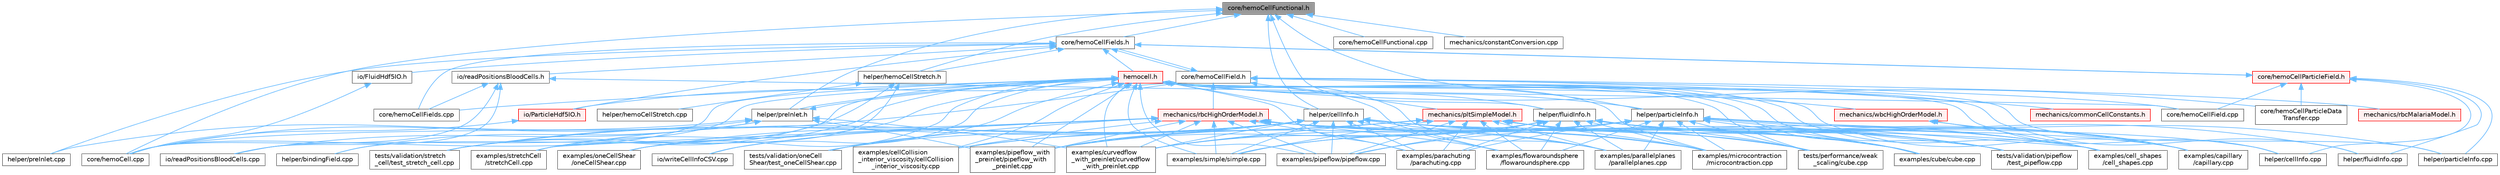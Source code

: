 digraph "core/hemoCellFunctional.h"
{
 // LATEX_PDF_SIZE
  bgcolor="transparent";
  edge [fontname=Helvetica,fontsize=10,labelfontname=Helvetica,labelfontsize=10];
  node [fontname=Helvetica,fontsize=10,shape=box,height=0.2,width=0.4];
  Node1 [id="Node000001",label="core/hemoCellFunctional.h",height=0.2,width=0.4,color="gray40", fillcolor="grey60", style="filled", fontcolor="black",tooltip=" "];
  Node1 -> Node2 [id="edge1_Node000001_Node000002",dir="back",color="steelblue1",style="solid",tooltip=" "];
  Node2 [id="Node000002",label="core/hemoCell.cpp",height=0.2,width=0.4,color="grey40", fillcolor="white", style="filled",URL="$hemoCell_8cpp.html",tooltip=" "];
  Node1 -> Node3 [id="edge2_Node000001_Node000003",dir="back",color="steelblue1",style="solid",tooltip=" "];
  Node3 [id="Node000003",label="core/hemoCellFields.h",height=0.2,width=0.4,color="grey40", fillcolor="white", style="filled",URL="$hemoCellFields_8h.html",tooltip=" "];
  Node3 -> Node4 [id="edge3_Node000003_Node000004",dir="back",color="steelblue1",style="solid",tooltip=" "];
  Node4 [id="Node000004",label="core/hemoCellField.h",height=0.2,width=0.4,color="grey40", fillcolor="white", style="filled",URL="$hemoCellField_8h.html",tooltip=" "];
  Node4 -> Node2 [id="edge4_Node000004_Node000002",dir="back",color="steelblue1",style="solid",tooltip=" "];
  Node4 -> Node5 [id="edge5_Node000004_Node000005",dir="back",color="steelblue1",style="solid",tooltip=" "];
  Node5 [id="Node000005",label="core/hemoCellField.cpp",height=0.2,width=0.4,color="grey40", fillcolor="white", style="filled",URL="$hemoCellField_8cpp.html",tooltip=" "];
  Node4 -> Node3 [id="edge6_Node000004_Node000003",dir="back",color="steelblue1",style="solid",tooltip=" "];
  Node4 -> Node6 [id="edge7_Node000004_Node000006",dir="back",color="steelblue1",style="solid",tooltip=" "];
  Node6 [id="Node000006",label="io/ParticleHdf5IO.h",height=0.2,width=0.4,color="red", fillcolor="#FFF0F0", style="filled",URL="$ParticleHdf5IO_8h.html",tooltip=" "];
  Node6 -> Node2 [id="edge8_Node000006_Node000002",dir="back",color="steelblue1",style="solid",tooltip=" "];
  Node4 -> Node8 [id="edge9_Node000004_Node000008",dir="back",color="steelblue1",style="solid",tooltip=" "];
  Node8 [id="Node000008",label="mechanics/commonCellConstants.h",height=0.2,width=0.4,color="red", fillcolor="#FFF0F0", style="filled",URL="$commonCellConstants_8h.html",tooltip=" "];
  Node4 -> Node55 [id="edge10_Node000004_Node000055",dir="back",color="steelblue1",style="solid",tooltip=" "];
  Node55 [id="Node000055",label="mechanics/pltSimpleModel.h",height=0.2,width=0.4,color="red", fillcolor="#FFF0F0", style="filled",URL="$pltSimpleModel_8h.html",tooltip=" "];
  Node55 -> Node16 [id="edge11_Node000055_Node000016",dir="back",color="steelblue1",style="solid",tooltip=" "];
  Node16 [id="Node000016",label="examples/capillary\l/capillary.cpp",height=0.2,width=0.4,color="grey40", fillcolor="white", style="filled",URL="$capillary_8cpp.html",tooltip=" "];
  Node55 -> Node19 [id="edge12_Node000055_Node000019",dir="back",color="steelblue1",style="solid",tooltip=" "];
  Node19 [id="Node000019",label="examples/cellCollision\l_interior_viscosity/cellCollision\l_interior_viscosity.cpp",height=0.2,width=0.4,color="grey40", fillcolor="white", style="filled",URL="$cellCollision__interior__viscosity_8cpp.html",tooltip=" "];
  Node55 -> Node20 [id="edge13_Node000055_Node000020",dir="back",color="steelblue1",style="solid",tooltip=" "];
  Node20 [id="Node000020",label="examples/cell_shapes\l/cell_shapes.cpp",height=0.2,width=0.4,color="grey40", fillcolor="white", style="filled",URL="$cell__shapes_8cpp.html",tooltip=" "];
  Node55 -> Node21 [id="edge14_Node000055_Node000021",dir="back",color="steelblue1",style="solid",tooltip=" "];
  Node21 [id="Node000021",label="examples/cube/cube.cpp",height=0.2,width=0.4,color="grey40", fillcolor="white", style="filled",URL="$examples_2cube_2cube_8cpp.html",tooltip=" "];
  Node55 -> Node22 [id="edge15_Node000055_Node000022",dir="back",color="steelblue1",style="solid",tooltip=" "];
  Node22 [id="Node000022",label="examples/curvedflow\l_with_preinlet/curvedflow\l_with_preinlet.cpp",height=0.2,width=0.4,color="grey40", fillcolor="white", style="filled",URL="$curvedflow__with__preinlet_8cpp.html",tooltip=" "];
  Node55 -> Node23 [id="edge16_Node000055_Node000023",dir="back",color="steelblue1",style="solid",tooltip=" "];
  Node23 [id="Node000023",label="examples/flowaroundsphere\l/flowaroundsphere.cpp",height=0.2,width=0.4,color="grey40", fillcolor="white", style="filled",URL="$flowaroundsphere_8cpp.html",tooltip=" "];
  Node55 -> Node24 [id="edge17_Node000055_Node000024",dir="back",color="steelblue1",style="solid",tooltip=" "];
  Node24 [id="Node000024",label="examples/microcontraction\l/microcontraction.cpp",height=0.2,width=0.4,color="grey40", fillcolor="white", style="filled",URL="$microcontraction_8cpp.html",tooltip=" "];
  Node55 -> Node26 [id="edge18_Node000055_Node000026",dir="back",color="steelblue1",style="solid",tooltip=" "];
  Node26 [id="Node000026",label="examples/parachuting\l/parachuting.cpp",height=0.2,width=0.4,color="grey40", fillcolor="white", style="filled",URL="$parachuting_8cpp.html",tooltip=" "];
  Node55 -> Node27 [id="edge19_Node000055_Node000027",dir="back",color="steelblue1",style="solid",tooltip=" "];
  Node27 [id="Node000027",label="examples/parallelplanes\l/parallelplanes.cpp",height=0.2,width=0.4,color="grey40", fillcolor="white", style="filled",URL="$parallelplanes_8cpp.html",tooltip=" "];
  Node55 -> Node28 [id="edge20_Node000055_Node000028",dir="back",color="steelblue1",style="solid",tooltip=" "];
  Node28 [id="Node000028",label="examples/pipeflow/pipeflow.cpp",height=0.2,width=0.4,color="grey40", fillcolor="white", style="filled",URL="$pipeflow_8cpp.html",tooltip=" "];
  Node55 -> Node29 [id="edge21_Node000055_Node000029",dir="back",color="steelblue1",style="solid",tooltip=" "];
  Node29 [id="Node000029",label="examples/pipeflow_with\l_preinlet/pipeflow_with\l_preinlet.cpp",height=0.2,width=0.4,color="grey40", fillcolor="white", style="filled",URL="$pipeflow__with__preinlet_8cpp.html",tooltip=" "];
  Node55 -> Node30 [id="edge22_Node000055_Node000030",dir="back",color="steelblue1",style="solid",tooltip=" "];
  Node30 [id="Node000030",label="examples/simple/simple.cpp",height=0.2,width=0.4,color="grey40", fillcolor="white", style="filled",URL="$simple_8cpp.html",tooltip=" "];
  Node55 -> Node36 [id="edge23_Node000055_Node000036",dir="back",color="steelblue1",style="solid",tooltip=" "];
  Node36 [id="Node000036",label="tests/performance/weak\l_scaling/cube.cpp",height=0.2,width=0.4,color="grey40", fillcolor="white", style="filled",URL="$tests_2performance_2weak__scaling_2cube_8cpp.html",tooltip=" "];
  Node55 -> Node38 [id="edge24_Node000055_Node000038",dir="back",color="steelblue1",style="solid",tooltip=" "];
  Node38 [id="Node000038",label="tests/validation/pipeflow\l/test_pipeflow.cpp",height=0.2,width=0.4,color="grey40", fillcolor="white", style="filled",URL="$test__pipeflow_8cpp.html",tooltip=" "];
  Node4 -> Node57 [id="edge25_Node000004_Node000057",dir="back",color="steelblue1",style="solid",tooltip=" "];
  Node57 [id="Node000057",label="mechanics/rbcHighOrderModel.h",height=0.2,width=0.4,color="red", fillcolor="#FFF0F0", style="filled",URL="$rbcHighOrderModel_8h.html",tooltip=" "];
  Node57 -> Node19 [id="edge26_Node000057_Node000019",dir="back",color="steelblue1",style="solid",tooltip=" "];
  Node57 -> Node20 [id="edge27_Node000057_Node000020",dir="back",color="steelblue1",style="solid",tooltip=" "];
  Node57 -> Node21 [id="edge28_Node000057_Node000021",dir="back",color="steelblue1",style="solid",tooltip=" "];
  Node57 -> Node22 [id="edge29_Node000057_Node000022",dir="back",color="steelblue1",style="solid",tooltip=" "];
  Node57 -> Node23 [id="edge30_Node000057_Node000023",dir="back",color="steelblue1",style="solid",tooltip=" "];
  Node57 -> Node24 [id="edge31_Node000057_Node000024",dir="back",color="steelblue1",style="solid",tooltip=" "];
  Node57 -> Node25 [id="edge32_Node000057_Node000025",dir="back",color="steelblue1",style="solid",tooltip=" "];
  Node25 [id="Node000025",label="examples/oneCellShear\l/oneCellShear.cpp",height=0.2,width=0.4,color="grey40", fillcolor="white", style="filled",URL="$oneCellShear_8cpp.html",tooltip=" "];
  Node57 -> Node26 [id="edge33_Node000057_Node000026",dir="back",color="steelblue1",style="solid",tooltip=" "];
  Node57 -> Node27 [id="edge34_Node000057_Node000027",dir="back",color="steelblue1",style="solid",tooltip=" "];
  Node57 -> Node28 [id="edge35_Node000057_Node000028",dir="back",color="steelblue1",style="solid",tooltip=" "];
  Node57 -> Node29 [id="edge36_Node000057_Node000029",dir="back",color="steelblue1",style="solid",tooltip=" "];
  Node57 -> Node30 [id="edge37_Node000057_Node000030",dir="back",color="steelblue1",style="solid",tooltip=" "];
  Node57 -> Node31 [id="edge38_Node000057_Node000031",dir="back",color="steelblue1",style="solid",tooltip=" "];
  Node31 [id="Node000031",label="examples/stretchCell\l/stretchCell.cpp",height=0.2,width=0.4,color="grey40", fillcolor="white", style="filled",URL="$stretchCell_8cpp.html",tooltip=" "];
  Node57 -> Node36 [id="edge39_Node000057_Node000036",dir="back",color="steelblue1",style="solid",tooltip=" "];
  Node57 -> Node37 [id="edge40_Node000057_Node000037",dir="back",color="steelblue1",style="solid",tooltip=" "];
  Node37 [id="Node000037",label="tests/validation/oneCell\lShear/test_oneCellShear.cpp",height=0.2,width=0.4,color="grey40", fillcolor="white", style="filled",URL="$test__oneCellShear_8cpp.html",tooltip=" "];
  Node57 -> Node38 [id="edge41_Node000057_Node000038",dir="back",color="steelblue1",style="solid",tooltip=" "];
  Node57 -> Node39 [id="edge42_Node000057_Node000039",dir="back",color="steelblue1",style="solid",tooltip=" "];
  Node39 [id="Node000039",label="tests/validation/stretch\l_cell/test_stretch_cell.cpp",height=0.2,width=0.4,color="grey40", fillcolor="white", style="filled",URL="$test__stretch__cell_8cpp.html",tooltip=" "];
  Node4 -> Node59 [id="edge43_Node000004_Node000059",dir="back",color="steelblue1",style="solid",tooltip=" "];
  Node59 [id="Node000059",label="mechanics/rbcMalariaModel.h",height=0.2,width=0.4,color="red", fillcolor="#FFF0F0", style="filled",URL="$rbcMalariaModel_8h.html",tooltip=" "];
  Node4 -> Node61 [id="edge44_Node000004_Node000061",dir="back",color="steelblue1",style="solid",tooltip=" "];
  Node61 [id="Node000061",label="mechanics/wbcHighOrderModel.h",height=0.2,width=0.4,color="red", fillcolor="#FFF0F0", style="filled",URL="$wbcHighOrderModel_8h.html",tooltip=" "];
  Node61 -> Node16 [id="edge45_Node000061_Node000016",dir="back",color="steelblue1",style="solid",tooltip=" "];
  Node61 -> Node20 [id="edge46_Node000061_Node000020",dir="back",color="steelblue1",style="solid",tooltip=" "];
  Node3 -> Node11 [id="edge47_Node000003_Node000011",dir="back",color="steelblue1",style="solid",tooltip=" "];
  Node11 [id="Node000011",label="core/hemoCellFields.cpp",height=0.2,width=0.4,color="grey40", fillcolor="white", style="filled",URL="$hemoCellFields_8cpp.html",tooltip=" "];
  Node3 -> Node64 [id="edge48_Node000003_Node000064",dir="back",color="steelblue1",style="solid",tooltip=" "];
  Node64 [id="Node000064",label="core/hemoCellParticleField.h",height=0.2,width=0.4,color="red", fillcolor="#FFF0F0", style="filled",URL="$hemoCellParticleField_8h.html",tooltip=" "];
  Node64 -> Node5 [id="edge49_Node000064_Node000005",dir="back",color="steelblue1",style="solid",tooltip=" "];
  Node64 -> Node3 [id="edge50_Node000064_Node000003",dir="back",color="steelblue1",style="solid",tooltip=" "];
  Node64 -> Node12 [id="edge51_Node000064_Node000012",dir="back",color="steelblue1",style="solid",tooltip=" "];
  Node12 [id="Node000012",label="core/hemoCellParticleData\lTransfer.cpp",height=0.2,width=0.4,color="grey40", fillcolor="white", style="filled",URL="$hemoCellParticleDataTransfer_8cpp.html",tooltip=" "];
  Node64 -> Node33 [id="edge52_Node000064_Node000033",dir="back",color="steelblue1",style="solid",tooltip=" "];
  Node33 [id="Node000033",label="helper/cellInfo.cpp",height=0.2,width=0.4,color="grey40", fillcolor="white", style="filled",URL="$cellInfo_8cpp.html",tooltip=" "];
  Node64 -> Node40 [id="edge53_Node000064_Node000040",dir="back",color="steelblue1",style="solid",tooltip=" "];
  Node40 [id="Node000040",label="helper/fluidInfo.cpp",height=0.2,width=0.4,color="grey40", fillcolor="white", style="filled",URL="$fluidInfo_8cpp.html",tooltip=" "];
  Node64 -> Node46 [id="edge54_Node000064_Node000046",dir="back",color="steelblue1",style="solid",tooltip=" "];
  Node46 [id="Node000046",label="helper/particleInfo.cpp",height=0.2,width=0.4,color="grey40", fillcolor="white", style="filled",URL="$particleInfo_8cpp.html",tooltip=" "];
  Node3 -> Node68 [id="edge55_Node000003_Node000068",dir="back",color="steelblue1",style="solid",tooltip=" "];
  Node68 [id="Node000068",label="helper/hemoCellStretch.h",height=0.2,width=0.4,color="grey40", fillcolor="white", style="filled",URL="$hemoCellStretch_8h.html",tooltip=" "];
  Node68 -> Node31 [id="edge56_Node000068_Node000031",dir="back",color="steelblue1",style="solid",tooltip=" "];
  Node68 -> Node69 [id="edge57_Node000068_Node000069",dir="back",color="steelblue1",style="solid",tooltip=" "];
  Node69 [id="Node000069",label="helper/hemoCellStretch.cpp",height=0.2,width=0.4,color="grey40", fillcolor="white", style="filled",URL="$hemoCellStretch_8cpp.html",tooltip=" "];
  Node68 -> Node39 [id="edge58_Node000068_Node000039",dir="back",color="steelblue1",style="solid",tooltip=" "];
  Node3 -> Node49 [id="edge59_Node000003_Node000049",dir="back",color="steelblue1",style="solid",tooltip=" "];
  Node49 [id="Node000049",label="helper/preInlet.cpp",height=0.2,width=0.4,color="grey40", fillcolor="white", style="filled",URL="$preInlet_8cpp.html",tooltip=" "];
  Node3 -> Node10 [id="edge60_Node000003_Node000010",dir="back",color="steelblue1",style="solid",tooltip=" "];
  Node10 [id="Node000010",label="hemocell.h",height=0.2,width=0.4,color="red", fillcolor="#FFF0F0", style="filled",URL="$hemocell_8h.html",tooltip=" "];
  Node10 -> Node2 [id="edge61_Node000010_Node000002",dir="back",color="steelblue1",style="solid",tooltip=" "];
  Node10 -> Node11 [id="edge62_Node000010_Node000011",dir="back",color="steelblue1",style="solid",tooltip=" "];
  Node10 -> Node12 [id="edge63_Node000010_Node000012",dir="back",color="steelblue1",style="solid",tooltip=" "];
  Node10 -> Node16 [id="edge64_Node000010_Node000016",dir="back",color="steelblue1",style="solid",tooltip=" "];
  Node10 -> Node19 [id="edge65_Node000010_Node000019",dir="back",color="steelblue1",style="solid",tooltip=" "];
  Node10 -> Node20 [id="edge66_Node000010_Node000020",dir="back",color="steelblue1",style="solid",tooltip=" "];
  Node10 -> Node21 [id="edge67_Node000010_Node000021",dir="back",color="steelblue1",style="solid",tooltip=" "];
  Node10 -> Node22 [id="edge68_Node000010_Node000022",dir="back",color="steelblue1",style="solid",tooltip=" "];
  Node10 -> Node23 [id="edge69_Node000010_Node000023",dir="back",color="steelblue1",style="solid",tooltip=" "];
  Node10 -> Node24 [id="edge70_Node000010_Node000024",dir="back",color="steelblue1",style="solid",tooltip=" "];
  Node10 -> Node25 [id="edge71_Node000010_Node000025",dir="back",color="steelblue1",style="solid",tooltip=" "];
  Node10 -> Node26 [id="edge72_Node000010_Node000026",dir="back",color="steelblue1",style="solid",tooltip=" "];
  Node10 -> Node27 [id="edge73_Node000010_Node000027",dir="back",color="steelblue1",style="solid",tooltip=" "];
  Node10 -> Node28 [id="edge74_Node000010_Node000028",dir="back",color="steelblue1",style="solid",tooltip=" "];
  Node10 -> Node29 [id="edge75_Node000010_Node000029",dir="back",color="steelblue1",style="solid",tooltip=" "];
  Node10 -> Node30 [id="edge76_Node000010_Node000030",dir="back",color="steelblue1",style="solid",tooltip=" "];
  Node10 -> Node31 [id="edge77_Node000010_Node000031",dir="back",color="steelblue1",style="solid",tooltip=" "];
  Node10 -> Node32 [id="edge78_Node000010_Node000032",dir="back",color="steelblue1",style="solid",tooltip=" "];
  Node32 [id="Node000032",label="helper/bindingField.cpp",height=0.2,width=0.4,color="grey40", fillcolor="white", style="filled",URL="$bindingField_8cpp.html",tooltip=" "];
  Node10 -> Node33 [id="edge79_Node000010_Node000033",dir="back",color="steelblue1",style="solid",tooltip=" "];
  Node10 -> Node34 [id="edge80_Node000010_Node000034",dir="back",color="steelblue1",style="solid",tooltip=" "];
  Node34 [id="Node000034",label="helper/cellInfo.h",height=0.2,width=0.4,color="grey40", fillcolor="white", style="filled",URL="$cellInfo_8h.html",tooltip=" "];
  Node34 -> Node16 [id="edge81_Node000034_Node000016",dir="back",color="steelblue1",style="solid",tooltip=" "];
  Node34 -> Node19 [id="edge82_Node000034_Node000019",dir="back",color="steelblue1",style="solid",tooltip=" "];
  Node34 -> Node20 [id="edge83_Node000034_Node000020",dir="back",color="steelblue1",style="solid",tooltip=" "];
  Node34 -> Node21 [id="edge84_Node000034_Node000021",dir="back",color="steelblue1",style="solid",tooltip=" "];
  Node34 -> Node22 [id="edge85_Node000034_Node000022",dir="back",color="steelblue1",style="solid",tooltip=" "];
  Node34 -> Node23 [id="edge86_Node000034_Node000023",dir="back",color="steelblue1",style="solid",tooltip=" "];
  Node34 -> Node24 [id="edge87_Node000034_Node000024",dir="back",color="steelblue1",style="solid",tooltip=" "];
  Node34 -> Node25 [id="edge88_Node000034_Node000025",dir="back",color="steelblue1",style="solid",tooltip=" "];
  Node34 -> Node26 [id="edge89_Node000034_Node000026",dir="back",color="steelblue1",style="solid",tooltip=" "];
  Node34 -> Node27 [id="edge90_Node000034_Node000027",dir="back",color="steelblue1",style="solid",tooltip=" "];
  Node34 -> Node28 [id="edge91_Node000034_Node000028",dir="back",color="steelblue1",style="solid",tooltip=" "];
  Node34 -> Node29 [id="edge92_Node000034_Node000029",dir="back",color="steelblue1",style="solid",tooltip=" "];
  Node34 -> Node30 [id="edge93_Node000034_Node000030",dir="back",color="steelblue1",style="solid",tooltip=" "];
  Node34 -> Node31 [id="edge94_Node000034_Node000031",dir="back",color="steelblue1",style="solid",tooltip=" "];
  Node34 -> Node33 [id="edge95_Node000034_Node000033",dir="back",color="steelblue1",style="solid",tooltip=" "];
  Node34 -> Node35 [id="edge96_Node000034_Node000035",dir="back",color="steelblue1",style="solid",tooltip=" "];
  Node35 [id="Node000035",label="io/writeCellInfoCSV.cpp",height=0.2,width=0.4,color="grey40", fillcolor="white", style="filled",URL="$writeCellInfoCSV_8cpp.html",tooltip=" "];
  Node34 -> Node36 [id="edge97_Node000034_Node000036",dir="back",color="steelblue1",style="solid",tooltip=" "];
  Node34 -> Node37 [id="edge98_Node000034_Node000037",dir="back",color="steelblue1",style="solid",tooltip=" "];
  Node34 -> Node38 [id="edge99_Node000034_Node000038",dir="back",color="steelblue1",style="solid",tooltip=" "];
  Node34 -> Node39 [id="edge100_Node000034_Node000039",dir="back",color="steelblue1",style="solid",tooltip=" "];
  Node10 -> Node40 [id="edge101_Node000010_Node000040",dir="back",color="steelblue1",style="solid",tooltip=" "];
  Node10 -> Node41 [id="edge102_Node000010_Node000041",dir="back",color="steelblue1",style="solid",tooltip=" "];
  Node41 [id="Node000041",label="helper/fluidInfo.h",height=0.2,width=0.4,color="grey40", fillcolor="white", style="filled",URL="$fluidInfo_8h.html",tooltip=" "];
  Node41 -> Node16 [id="edge103_Node000041_Node000016",dir="back",color="steelblue1",style="solid",tooltip=" "];
  Node41 -> Node20 [id="edge104_Node000041_Node000020",dir="back",color="steelblue1",style="solid",tooltip=" "];
  Node41 -> Node21 [id="edge105_Node000041_Node000021",dir="back",color="steelblue1",style="solid",tooltip=" "];
  Node41 -> Node22 [id="edge106_Node000041_Node000022",dir="back",color="steelblue1",style="solid",tooltip=" "];
  Node41 -> Node23 [id="edge107_Node000041_Node000023",dir="back",color="steelblue1",style="solid",tooltip=" "];
  Node41 -> Node24 [id="edge108_Node000041_Node000024",dir="back",color="steelblue1",style="solid",tooltip=" "];
  Node41 -> Node26 [id="edge109_Node000041_Node000026",dir="back",color="steelblue1",style="solid",tooltip=" "];
  Node41 -> Node27 [id="edge110_Node000041_Node000027",dir="back",color="steelblue1",style="solid",tooltip=" "];
  Node41 -> Node28 [id="edge111_Node000041_Node000028",dir="back",color="steelblue1",style="solid",tooltip=" "];
  Node41 -> Node29 [id="edge112_Node000041_Node000029",dir="back",color="steelblue1",style="solid",tooltip=" "];
  Node41 -> Node30 [id="edge113_Node000041_Node000030",dir="back",color="steelblue1",style="solid",tooltip=" "];
  Node41 -> Node40 [id="edge114_Node000041_Node000040",dir="back",color="steelblue1",style="solid",tooltip=" "];
  Node41 -> Node36 [id="edge115_Node000041_Node000036",dir="back",color="steelblue1",style="solid",tooltip=" "];
  Node41 -> Node38 [id="edge116_Node000041_Node000038",dir="back",color="steelblue1",style="solid",tooltip=" "];
  Node10 -> Node46 [id="edge117_Node000010_Node000046",dir="back",color="steelblue1",style="solid",tooltip=" "];
  Node10 -> Node47 [id="edge118_Node000010_Node000047",dir="back",color="steelblue1",style="solid",tooltip=" "];
  Node47 [id="Node000047",label="helper/particleInfo.h",height=0.2,width=0.4,color="grey40", fillcolor="white", style="filled",URL="$particleInfo_8h.html",tooltip=" "];
  Node47 -> Node16 [id="edge119_Node000047_Node000016",dir="back",color="steelblue1",style="solid",tooltip=" "];
  Node47 -> Node20 [id="edge120_Node000047_Node000020",dir="back",color="steelblue1",style="solid",tooltip=" "];
  Node47 -> Node21 [id="edge121_Node000047_Node000021",dir="back",color="steelblue1",style="solid",tooltip=" "];
  Node47 -> Node22 [id="edge122_Node000047_Node000022",dir="back",color="steelblue1",style="solid",tooltip=" "];
  Node47 -> Node23 [id="edge123_Node000047_Node000023",dir="back",color="steelblue1",style="solid",tooltip=" "];
  Node47 -> Node24 [id="edge124_Node000047_Node000024",dir="back",color="steelblue1",style="solid",tooltip=" "];
  Node47 -> Node26 [id="edge125_Node000047_Node000026",dir="back",color="steelblue1",style="solid",tooltip=" "];
  Node47 -> Node27 [id="edge126_Node000047_Node000027",dir="back",color="steelblue1",style="solid",tooltip=" "];
  Node47 -> Node28 [id="edge127_Node000047_Node000028",dir="back",color="steelblue1",style="solid",tooltip=" "];
  Node47 -> Node29 [id="edge128_Node000047_Node000029",dir="back",color="steelblue1",style="solid",tooltip=" "];
  Node47 -> Node30 [id="edge129_Node000047_Node000030",dir="back",color="steelblue1",style="solid",tooltip=" "];
  Node47 -> Node46 [id="edge130_Node000047_Node000046",dir="back",color="steelblue1",style="solid",tooltip=" "];
  Node47 -> Node36 [id="edge131_Node000047_Node000036",dir="back",color="steelblue1",style="solid",tooltip=" "];
  Node47 -> Node38 [id="edge132_Node000047_Node000038",dir="back",color="steelblue1",style="solid",tooltip=" "];
  Node10 -> Node48 [id="edge133_Node000010_Node000048",dir="back",color="steelblue1",style="solid",tooltip=" "];
  Node48 [id="Node000048",label="helper/preInlet.h",height=0.2,width=0.4,color="grey40", fillcolor="white", style="filled",URL="$preInlet_8h.html",tooltip=" "];
  Node48 -> Node2 [id="edge134_Node000048_Node000002",dir="back",color="steelblue1",style="solid",tooltip=" "];
  Node48 -> Node22 [id="edge135_Node000048_Node000022",dir="back",color="steelblue1",style="solid",tooltip=" "];
  Node48 -> Node29 [id="edge136_Node000048_Node000029",dir="back",color="steelblue1",style="solid",tooltip=" "];
  Node48 -> Node32 [id="edge137_Node000048_Node000032",dir="back",color="steelblue1",style="solid",tooltip=" "];
  Node48 -> Node49 [id="edge138_Node000048_Node000049",dir="back",color="steelblue1",style="solid",tooltip=" "];
  Node48 -> Node10 [id="edge139_Node000048_Node000010",dir="back",color="steelblue1",style="solid",tooltip=" "];
  Node48 -> Node50 [id="edge140_Node000048_Node000050",dir="back",color="steelblue1",style="solid",tooltip=" "];
  Node50 [id="Node000050",label="io/readPositionsBloodCells.cpp",height=0.2,width=0.4,color="grey40", fillcolor="white", style="filled",URL="$readPositionsBloodCells_8cpp.html",tooltip=" "];
  Node10 -> Node50 [id="edge141_Node000010_Node000050",dir="back",color="steelblue1",style="solid",tooltip=" "];
  Node10 -> Node35 [id="edge142_Node000010_Node000035",dir="back",color="steelblue1",style="solid",tooltip=" "];
  Node10 -> Node36 [id="edge143_Node000010_Node000036",dir="back",color="steelblue1",style="solid",tooltip=" "];
  Node10 -> Node37 [id="edge144_Node000010_Node000037",dir="back",color="steelblue1",style="solid",tooltip=" "];
  Node10 -> Node38 [id="edge145_Node000010_Node000038",dir="back",color="steelblue1",style="solid",tooltip=" "];
  Node10 -> Node39 [id="edge146_Node000010_Node000039",dir="back",color="steelblue1",style="solid",tooltip=" "];
  Node3 -> Node70 [id="edge147_Node000003_Node000070",dir="back",color="steelblue1",style="solid",tooltip=" "];
  Node70 [id="Node000070",label="io/FluidHdf5IO.h",height=0.2,width=0.4,color="grey40", fillcolor="white", style="filled",URL="$FluidHdf5IO_8h.html",tooltip=" "];
  Node70 -> Node2 [id="edge148_Node000070_Node000002",dir="back",color="steelblue1",style="solid",tooltip=" "];
  Node3 -> Node6 [id="edge149_Node000003_Node000006",dir="back",color="steelblue1",style="solid",tooltip=" "];
  Node3 -> Node71 [id="edge150_Node000003_Node000071",dir="back",color="steelblue1",style="solid",tooltip=" "];
  Node71 [id="Node000071",label="io/readPositionsBloodCells.h",height=0.2,width=0.4,color="grey40", fillcolor="white", style="filled",URL="$readPositionsBloodCells_8h.html",tooltip=" "];
  Node71 -> Node2 [id="edge151_Node000071_Node000002",dir="back",color="steelblue1",style="solid",tooltip=" "];
  Node71 -> Node5 [id="edge152_Node000071_Node000005",dir="back",color="steelblue1",style="solid",tooltip=" "];
  Node71 -> Node11 [id="edge153_Node000071_Node000011",dir="back",color="steelblue1",style="solid",tooltip=" "];
  Node71 -> Node50 [id="edge154_Node000071_Node000050",dir="back",color="steelblue1",style="solid",tooltip=" "];
  Node1 -> Node72 [id="edge155_Node000001_Node000072",dir="back",color="steelblue1",style="solid",tooltip=" "];
  Node72 [id="Node000072",label="core/hemoCellFunctional.cpp",height=0.2,width=0.4,color="grey40", fillcolor="white", style="filled",URL="$hemoCellFunctional_8cpp.html",tooltip=" "];
  Node1 -> Node34 [id="edge156_Node000001_Node000034",dir="back",color="steelblue1",style="solid",tooltip=" "];
  Node1 -> Node41 [id="edge157_Node000001_Node000041",dir="back",color="steelblue1",style="solid",tooltip=" "];
  Node1 -> Node68 [id="edge158_Node000001_Node000068",dir="back",color="steelblue1",style="solid",tooltip=" "];
  Node1 -> Node47 [id="edge159_Node000001_Node000047",dir="back",color="steelblue1",style="solid",tooltip=" "];
  Node1 -> Node48 [id="edge160_Node000001_Node000048",dir="back",color="steelblue1",style="solid",tooltip=" "];
  Node1 -> Node73 [id="edge161_Node000001_Node000073",dir="back",color="steelblue1",style="solid",tooltip=" "];
  Node73 [id="Node000073",label="mechanics/constantConversion.cpp",height=0.2,width=0.4,color="grey40", fillcolor="white", style="filled",URL="$constantConversion_8cpp.html",tooltip=" "];
}
